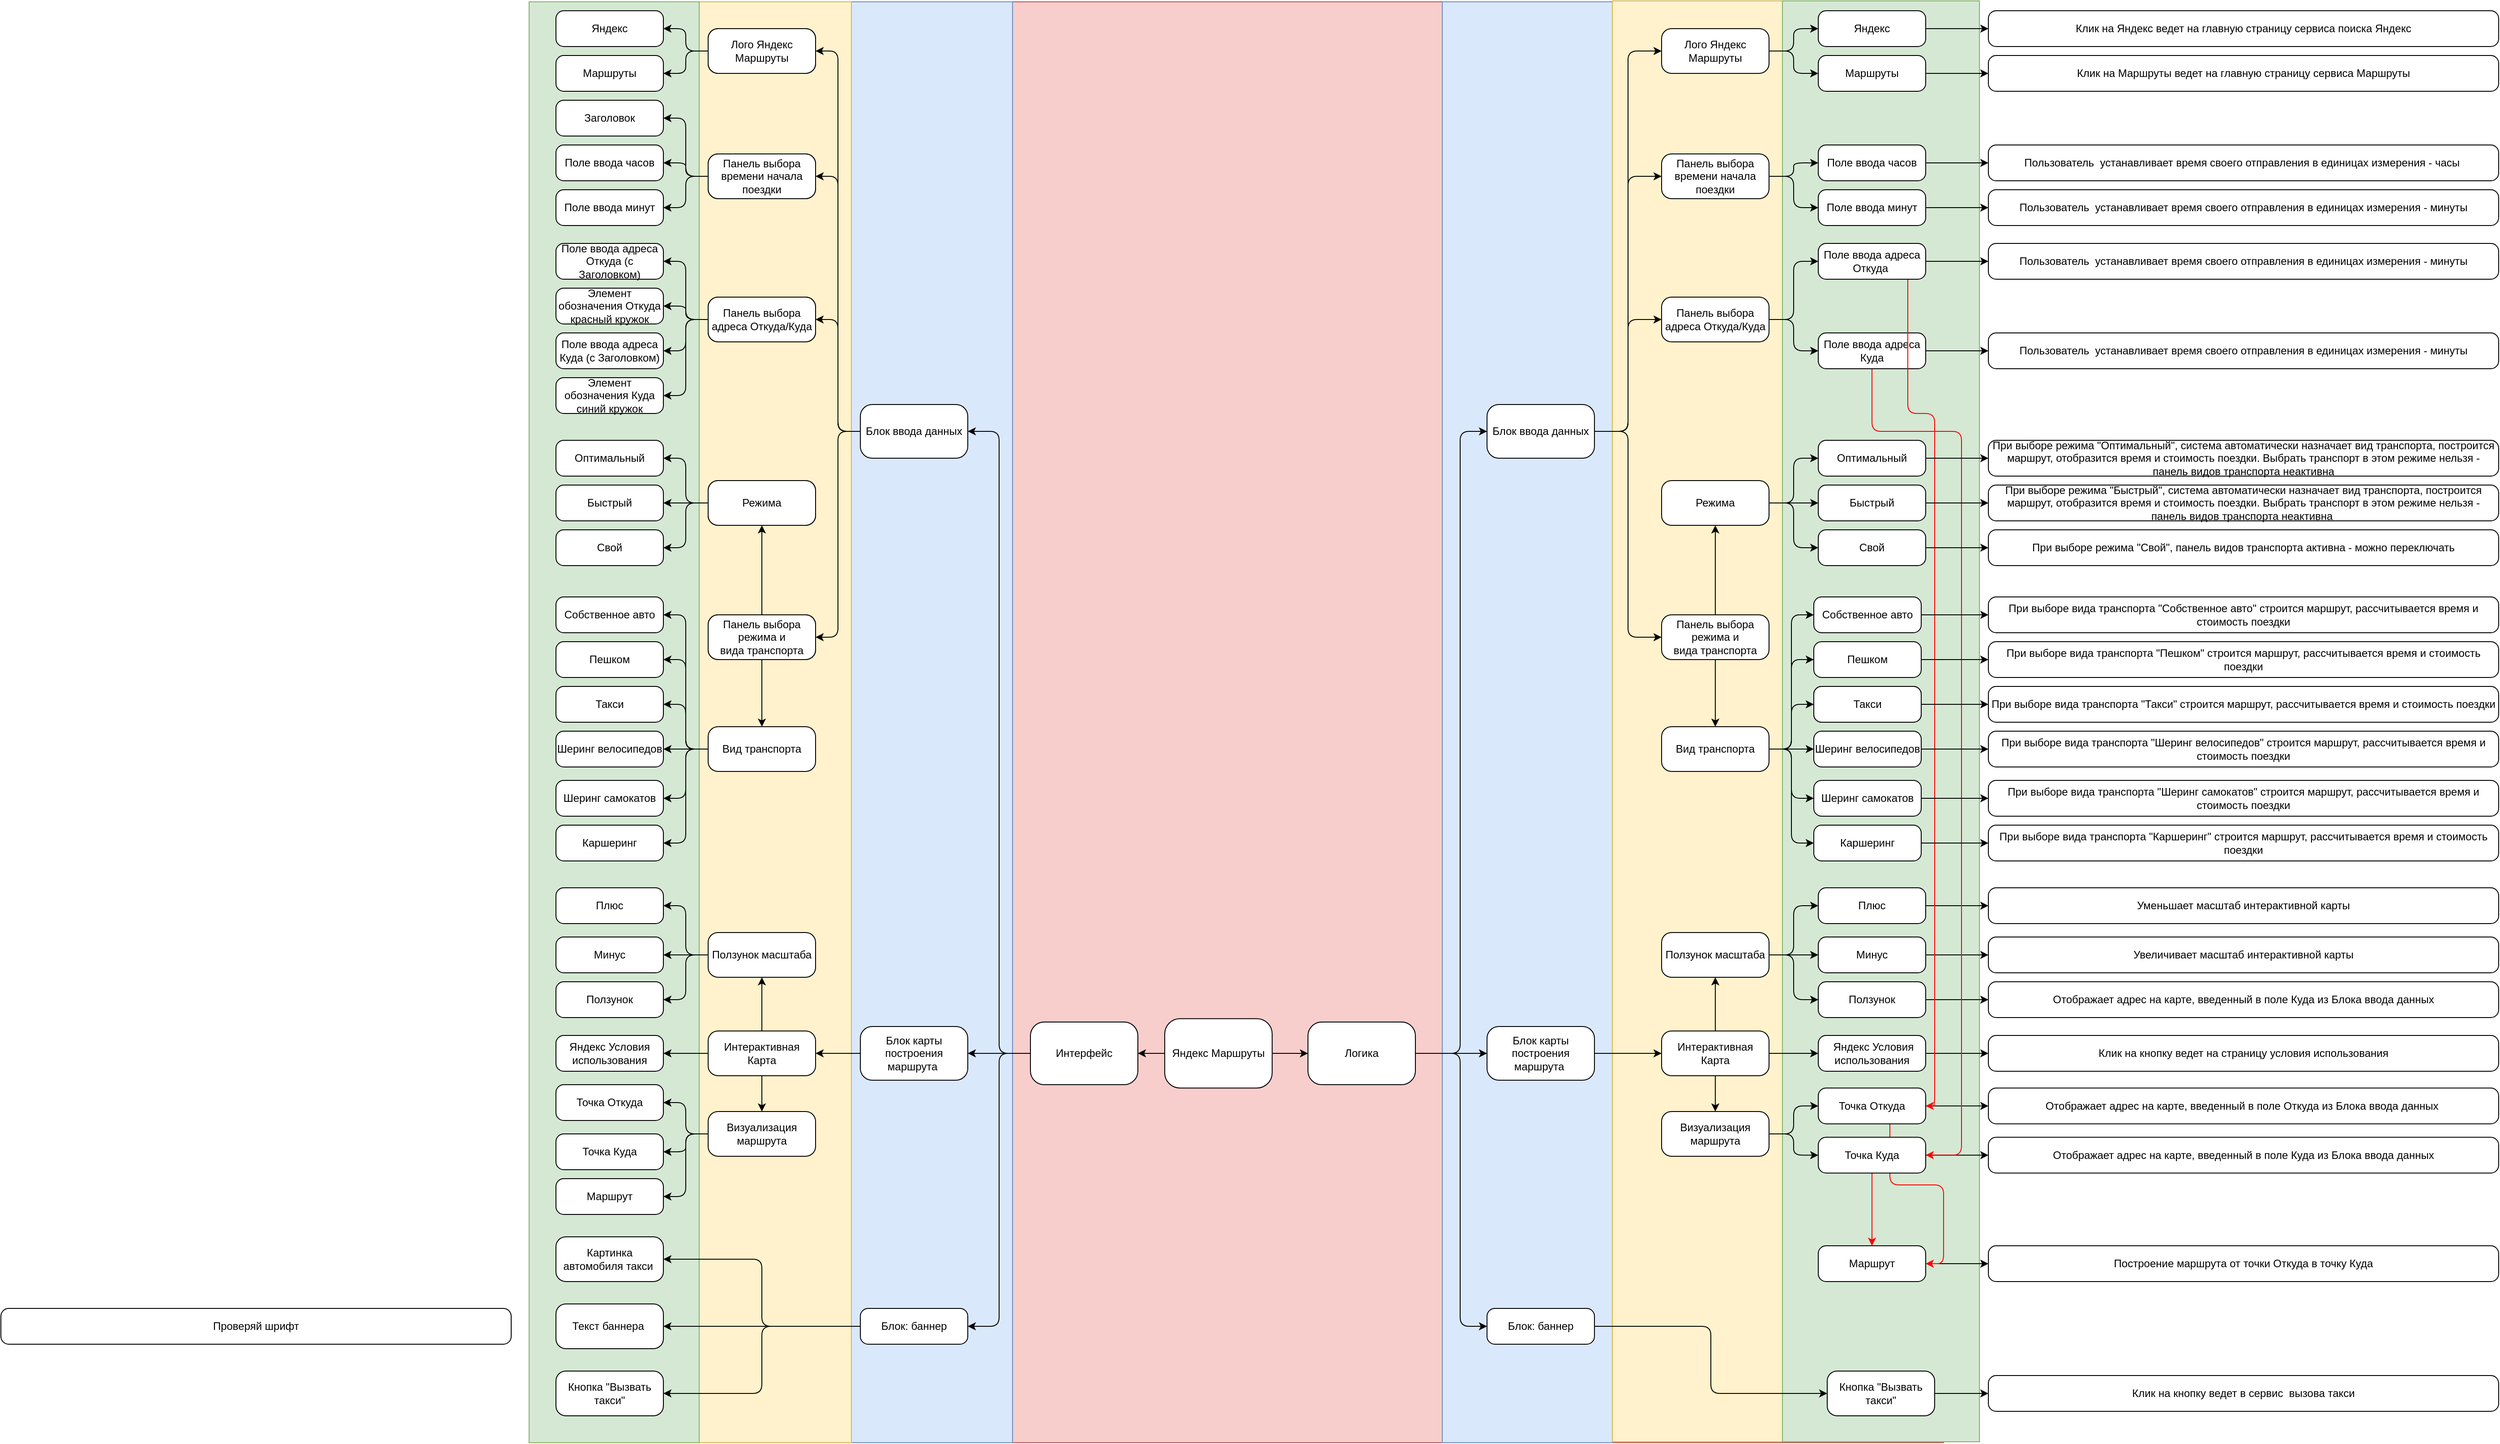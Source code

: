 <mxfile version="20.2.7" type="github">
  <diagram id="mye7cpsdecRdVJIh1ltE" name="Page-1">
    <mxGraphModel dx="3076" dy="1934" grid="1" gridSize="10" guides="1" tooltips="1" connect="1" arrows="1" fold="1" page="1" pageScale="1" pageWidth="827" pageHeight="1169" math="0" shadow="0">
      <root>
        <mxCell id="0" />
        <mxCell id="1" parent="0" />
        <mxCell id="NGLzfRE2hstAdica4r9p-4" value="" style="rounded=0;whiteSpace=wrap;html=1;fillColor=#f8cecc;strokeColor=#b85450;" vertex="1" parent="1">
          <mxGeometry x="-470" y="-440" width="1580" height="1610" as="geometry" />
        </mxCell>
        <mxCell id="NGLzfRE2hstAdica4r9p-147" value="" style="rounded=0;whiteSpace=wrap;html=1;fillColor=#dae8fc;strokeColor=#6c8ebf;" vertex="1" parent="1">
          <mxGeometry x="550" y="-440" width="190" height="1610" as="geometry" />
        </mxCell>
        <mxCell id="NGLzfRE2hstAdica4r9p-148" value="" style="rounded=0;whiteSpace=wrap;html=1;fillColor=#fff2cc;strokeColor=#d6b656;" vertex="1" parent="1">
          <mxGeometry x="740" y="-441" width="190" height="1610" as="geometry" />
        </mxCell>
        <mxCell id="NGLzfRE2hstAdica4r9p-149" value="" style="rounded=0;whiteSpace=wrap;html=1;fillColor=#d5e8d4;strokeColor=#82b366;" vertex="1" parent="1">
          <mxGeometry x="930" y="-441" width="220" height="1610" as="geometry" />
        </mxCell>
        <mxCell id="NGLzfRE2hstAdica4r9p-36" value="" style="rounded=0;whiteSpace=wrap;html=1;fillColor=#dae8fc;strokeColor=#6c8ebf;" vertex="1" parent="1">
          <mxGeometry x="-470" y="-440" width="540" height="1610" as="geometry" />
        </mxCell>
        <mxCell id="NGLzfRE2hstAdica4r9p-37" value="" style="rounded=0;whiteSpace=wrap;html=1;fillColor=#fff2cc;strokeColor=#d6b656;" vertex="1" parent="1">
          <mxGeometry x="-470" y="-440" width="360" height="1610" as="geometry" />
        </mxCell>
        <mxCell id="NGLzfRE2hstAdica4r9p-71" value="" style="rounded=0;whiteSpace=wrap;html=1;fillColor=#d5e8d4;strokeColor=#82b366;" vertex="1" parent="1">
          <mxGeometry x="-470" y="-440" width="190" height="1610" as="geometry" />
        </mxCell>
        <mxCell id="GoWqnwifKlF_Yr-xNYbi-38" style="edgeStyle=none;rounded=1;orthogonalLoop=1;jettySize=auto;html=1;exitX=0;exitY=0.5;exitDx=0;exitDy=0;entryX=1;entryY=0.5;entryDx=0;entryDy=0;" parent="1" source="GoWqnwifKlF_Yr-xNYbi-1" target="GoWqnwifKlF_Yr-xNYbi-3" edge="1">
          <mxGeometry relative="1" as="geometry">
            <mxPoint x="270" y="380" as="targetPoint" />
          </mxGeometry>
        </mxCell>
        <mxCell id="NGLzfRE2hstAdica4r9p-142" style="edgeStyle=orthogonalEdgeStyle;rounded=1;orthogonalLoop=1;jettySize=auto;html=1;entryX=0;entryY=0.5;entryDx=0;entryDy=0;" edge="1" parent="1" source="GoWqnwifKlF_Yr-xNYbi-1" target="NGLzfRE2hstAdica4r9p-141">
          <mxGeometry relative="1" as="geometry" />
        </mxCell>
        <mxCell id="GoWqnwifKlF_Yr-xNYbi-1" value="Яндекс Маршруты" style="rounded=1;whiteSpace=wrap;html=1;arcSize=22;" parent="1" vertex="1">
          <mxGeometry x="240" y="696.25" width="120" height="77.5" as="geometry" />
        </mxCell>
        <mxCell id="NGLzfRE2hstAdica4r9p-39" style="edgeStyle=orthogonalEdgeStyle;rounded=1;orthogonalLoop=1;jettySize=auto;html=1;entryX=1;entryY=0.5;entryDx=0;entryDy=0;" edge="1" parent="1" source="GoWqnwifKlF_Yr-xNYbi-3" target="NGLzfRE2hstAdica4r9p-1">
          <mxGeometry relative="1" as="geometry" />
        </mxCell>
        <mxCell id="NGLzfRE2hstAdica4r9p-40" style="edgeStyle=orthogonalEdgeStyle;rounded=1;orthogonalLoop=1;jettySize=auto;html=1;" edge="1" parent="1" source="GoWqnwifKlF_Yr-xNYbi-3" target="NGLzfRE2hstAdica4r9p-3">
          <mxGeometry relative="1" as="geometry" />
        </mxCell>
        <mxCell id="NGLzfRE2hstAdica4r9p-41" style="edgeStyle=orthogonalEdgeStyle;rounded=1;orthogonalLoop=1;jettySize=auto;html=1;entryX=1;entryY=0.5;entryDx=0;entryDy=0;" edge="1" parent="1" source="GoWqnwifKlF_Yr-xNYbi-3" target="NGLzfRE2hstAdica4r9p-2">
          <mxGeometry relative="1" as="geometry" />
        </mxCell>
        <mxCell id="GoWqnwifKlF_Yr-xNYbi-3" value="Интерфейс" style="rounded=1;whiteSpace=wrap;html=1;arcSize=22;" parent="1" vertex="1">
          <mxGeometry x="90" y="700" width="120" height="70" as="geometry" />
        </mxCell>
        <mxCell id="NGLzfRE2hstAdica4r9p-65" style="edgeStyle=orthogonalEdgeStyle;rounded=1;orthogonalLoop=1;jettySize=auto;html=1;entryX=1;entryY=0.5;entryDx=0;entryDy=0;" edge="1" parent="1" source="GoWqnwifKlF_Yr-xNYbi-45" target="NGLzfRE2hstAdica4r9p-60">
          <mxGeometry relative="1" as="geometry" />
        </mxCell>
        <mxCell id="NGLzfRE2hstAdica4r9p-66" style="edgeStyle=orthogonalEdgeStyle;rounded=1;orthogonalLoop=1;jettySize=auto;html=1;entryX=1;entryY=0.5;entryDx=0;entryDy=0;" edge="1" parent="1" source="GoWqnwifKlF_Yr-xNYbi-45" target="NGLzfRE2hstAdica4r9p-62">
          <mxGeometry relative="1" as="geometry" />
        </mxCell>
        <mxCell id="NGLzfRE2hstAdica4r9p-144" style="edgeStyle=orthogonalEdgeStyle;rounded=1;orthogonalLoop=1;jettySize=auto;html=1;entryX=1;entryY=0.5;entryDx=0;entryDy=0;" edge="1" parent="1" source="GoWqnwifKlF_Yr-xNYbi-45" target="NGLzfRE2hstAdica4r9p-143">
          <mxGeometry relative="1" as="geometry" />
        </mxCell>
        <mxCell id="GoWqnwifKlF_Yr-xNYbi-45" value="Панель выбора времени начала поездки" style="rounded=1;whiteSpace=wrap;html=1;arcSize=22;" parent="1" vertex="1">
          <mxGeometry x="-270" y="-270" width="120" height="50" as="geometry" />
        </mxCell>
        <mxCell id="NGLzfRE2hstAdica4r9p-28" style="edgeStyle=orthogonalEdgeStyle;rounded=1;orthogonalLoop=1;jettySize=auto;html=1;entryX=1;entryY=0.5;entryDx=0;entryDy=0;" edge="1" parent="1" source="NGLzfRE2hstAdica4r9p-1" target="NGLzfRE2hstAdica4r9p-9">
          <mxGeometry relative="1" as="geometry" />
        </mxCell>
        <mxCell id="NGLzfRE2hstAdica4r9p-29" style="edgeStyle=orthogonalEdgeStyle;rounded=1;orthogonalLoop=1;jettySize=auto;html=1;entryX=1;entryY=0.5;entryDx=0;entryDy=0;" edge="1" parent="1" source="NGLzfRE2hstAdica4r9p-1" target="GoWqnwifKlF_Yr-xNYbi-45">
          <mxGeometry relative="1" as="geometry" />
        </mxCell>
        <mxCell id="NGLzfRE2hstAdica4r9p-31" style="edgeStyle=orthogonalEdgeStyle;rounded=1;orthogonalLoop=1;jettySize=auto;html=1;entryX=1;entryY=0.5;entryDx=0;entryDy=0;" edge="1" parent="1" source="NGLzfRE2hstAdica4r9p-1" target="NGLzfRE2hstAdica4r9p-12">
          <mxGeometry relative="1" as="geometry" />
        </mxCell>
        <mxCell id="NGLzfRE2hstAdica4r9p-32" style="edgeStyle=orthogonalEdgeStyle;rounded=1;orthogonalLoop=1;jettySize=auto;html=1;entryX=1;entryY=0.5;entryDx=0;entryDy=0;" edge="1" parent="1" source="NGLzfRE2hstAdica4r9p-1" target="NGLzfRE2hstAdica4r9p-11">
          <mxGeometry relative="1" as="geometry" />
        </mxCell>
        <mxCell id="NGLzfRE2hstAdica4r9p-1" value="Блок ввода данных" style="rounded=1;whiteSpace=wrap;html=1;arcSize=22;" vertex="1" parent="1">
          <mxGeometry x="-100" y="10" width="120" height="60" as="geometry" />
        </mxCell>
        <mxCell id="NGLzfRE2hstAdica4r9p-55" style="edgeStyle=orthogonalEdgeStyle;rounded=1;orthogonalLoop=1;jettySize=auto;html=1;entryX=1;entryY=0.5;entryDx=0;entryDy=0;" edge="1" parent="1" source="NGLzfRE2hstAdica4r9p-2" target="NGLzfRE2hstAdica4r9p-51">
          <mxGeometry relative="1" as="geometry" />
        </mxCell>
        <mxCell id="NGLzfRE2hstAdica4r9p-145" style="edgeStyle=orthogonalEdgeStyle;rounded=1;orthogonalLoop=1;jettySize=auto;html=1;entryX=1;entryY=0.5;entryDx=0;entryDy=0;" edge="1" parent="1" source="NGLzfRE2hstAdica4r9p-2" target="NGLzfRE2hstAdica4r9p-50">
          <mxGeometry relative="1" as="geometry" />
        </mxCell>
        <mxCell id="NGLzfRE2hstAdica4r9p-146" style="edgeStyle=orthogonalEdgeStyle;rounded=1;orthogonalLoop=1;jettySize=auto;html=1;entryX=1;entryY=0.5;entryDx=0;entryDy=0;" edge="1" parent="1" source="NGLzfRE2hstAdica4r9p-2" target="NGLzfRE2hstAdica4r9p-52">
          <mxGeometry relative="1" as="geometry" />
        </mxCell>
        <mxCell id="NGLzfRE2hstAdica4r9p-2" value="Блок: баннер" style="rounded=1;whiteSpace=wrap;html=1;arcSize=22;" vertex="1" parent="1">
          <mxGeometry x="-100" y="1020" width="120" height="40" as="geometry" />
        </mxCell>
        <mxCell id="NGLzfRE2hstAdica4r9p-114" style="edgeStyle=orthogonalEdgeStyle;rounded=1;orthogonalLoop=1;jettySize=auto;html=1;entryX=1;entryY=0.5;entryDx=0;entryDy=0;" edge="1" parent="1" source="NGLzfRE2hstAdica4r9p-3" target="NGLzfRE2hstAdica4r9p-110">
          <mxGeometry relative="1" as="geometry" />
        </mxCell>
        <mxCell id="NGLzfRE2hstAdica4r9p-3" value="Блок карты построения маршрута&amp;nbsp;" style="rounded=1;whiteSpace=wrap;html=1;arcSize=22;" vertex="1" parent="1">
          <mxGeometry x="-100" y="705" width="120" height="60" as="geometry" />
        </mxCell>
        <mxCell id="NGLzfRE2hstAdica4r9p-48" style="edgeStyle=orthogonalEdgeStyle;rounded=1;orthogonalLoop=1;jettySize=auto;html=1;entryX=1;entryY=0.5;entryDx=0;entryDy=0;" edge="1" parent="1" source="NGLzfRE2hstAdica4r9p-9" target="NGLzfRE2hstAdica4r9p-46">
          <mxGeometry relative="1" as="geometry" />
        </mxCell>
        <mxCell id="NGLzfRE2hstAdica4r9p-49" style="edgeStyle=orthogonalEdgeStyle;rounded=1;orthogonalLoop=1;jettySize=auto;html=1;entryX=1;entryY=0.5;entryDx=0;entryDy=0;" edge="1" parent="1" source="NGLzfRE2hstAdica4r9p-9" target="NGLzfRE2hstAdica4r9p-44">
          <mxGeometry relative="1" as="geometry" />
        </mxCell>
        <mxCell id="NGLzfRE2hstAdica4r9p-9" value="Лого Яндекс Маршруты" style="rounded=1;whiteSpace=wrap;html=1;arcSize=22;" vertex="1" parent="1">
          <mxGeometry x="-270" y="-410" width="120" height="50" as="geometry" />
        </mxCell>
        <mxCell id="NGLzfRE2hstAdica4r9p-74" style="edgeStyle=orthogonalEdgeStyle;rounded=1;orthogonalLoop=1;jettySize=auto;html=1;entryX=1;entryY=0.5;entryDx=0;entryDy=0;" edge="1" parent="1" source="NGLzfRE2hstAdica4r9p-11" target="NGLzfRE2hstAdica4r9p-68">
          <mxGeometry relative="1" as="geometry" />
        </mxCell>
        <mxCell id="NGLzfRE2hstAdica4r9p-75" style="edgeStyle=orthogonalEdgeStyle;rounded=1;orthogonalLoop=1;jettySize=auto;html=1;entryX=1;entryY=0.5;entryDx=0;entryDy=0;" edge="1" parent="1" source="NGLzfRE2hstAdica4r9p-11" target="NGLzfRE2hstAdica4r9p-69">
          <mxGeometry relative="1" as="geometry" />
        </mxCell>
        <mxCell id="NGLzfRE2hstAdica4r9p-76" style="edgeStyle=orthogonalEdgeStyle;rounded=1;orthogonalLoop=1;jettySize=auto;html=1;" edge="1" parent="1" source="NGLzfRE2hstAdica4r9p-11" target="NGLzfRE2hstAdica4r9p-67">
          <mxGeometry relative="1" as="geometry" />
        </mxCell>
        <mxCell id="NGLzfRE2hstAdica4r9p-77" style="edgeStyle=orthogonalEdgeStyle;rounded=1;orthogonalLoop=1;jettySize=auto;html=1;entryX=1;entryY=0.5;entryDx=0;entryDy=0;" edge="1" parent="1" source="NGLzfRE2hstAdica4r9p-11" target="NGLzfRE2hstAdica4r9p-70">
          <mxGeometry relative="1" as="geometry" />
        </mxCell>
        <mxCell id="NGLzfRE2hstAdica4r9p-11" value="Панель выбора адреса Откуда/Куда" style="rounded=1;whiteSpace=wrap;html=1;arcSize=22;" vertex="1" parent="1">
          <mxGeometry x="-270" y="-110" width="120" height="50" as="geometry" />
        </mxCell>
        <mxCell id="NGLzfRE2hstAdica4r9p-89" style="edgeStyle=orthogonalEdgeStyle;rounded=1;orthogonalLoop=1;jettySize=auto;html=1;entryX=0.5;entryY=1;entryDx=0;entryDy=0;" edge="1" parent="1" source="NGLzfRE2hstAdica4r9p-12" target="NGLzfRE2hstAdica4r9p-81">
          <mxGeometry relative="1" as="geometry" />
        </mxCell>
        <mxCell id="NGLzfRE2hstAdica4r9p-90" style="edgeStyle=orthogonalEdgeStyle;rounded=1;orthogonalLoop=1;jettySize=auto;html=1;" edge="1" parent="1" source="NGLzfRE2hstAdica4r9p-12" target="NGLzfRE2hstAdica4r9p-82">
          <mxGeometry relative="1" as="geometry" />
        </mxCell>
        <mxCell id="NGLzfRE2hstAdica4r9p-12" value="Панель выбора режима и&lt;br&gt;вида транспорта" style="rounded=1;whiteSpace=wrap;html=1;arcSize=22;" vertex="1" parent="1">
          <mxGeometry x="-270" y="245" width="120" height="50" as="geometry" />
        </mxCell>
        <mxCell id="NGLzfRE2hstAdica4r9p-44" value="Маршруты" style="whiteSpace=wrap;html=1;rounded=1;arcSize=22;" vertex="1" parent="1">
          <mxGeometry x="-440" y="-380" width="120" height="40" as="geometry" />
        </mxCell>
        <mxCell id="NGLzfRE2hstAdica4r9p-46" value="Яндекс" style="whiteSpace=wrap;html=1;rounded=1;arcSize=22;" vertex="1" parent="1">
          <mxGeometry x="-440" y="-430" width="120" height="40" as="geometry" />
        </mxCell>
        <mxCell id="NGLzfRE2hstAdica4r9p-50" value="Картинка автомобиля такси&amp;nbsp;" style="rounded=1;whiteSpace=wrap;html=1;arcSize=22;" vertex="1" parent="1">
          <mxGeometry x="-440" y="940" width="120" height="50" as="geometry" />
        </mxCell>
        <mxCell id="NGLzfRE2hstAdica4r9p-51" value="Текст баннера&amp;nbsp;" style="rounded=1;whiteSpace=wrap;html=1;arcSize=22;" vertex="1" parent="1">
          <mxGeometry x="-440" y="1015" width="120" height="50" as="geometry" />
        </mxCell>
        <mxCell id="NGLzfRE2hstAdica4r9p-52" value="Кнопка &quot;Вызвать такси&quot;" style="rounded=1;whiteSpace=wrap;html=1;arcSize=22;" vertex="1" parent="1">
          <mxGeometry x="-440" y="1090" width="120" height="50" as="geometry" />
        </mxCell>
        <mxCell id="NGLzfRE2hstAdica4r9p-60" value="Поле ввода часов" style="rounded=1;whiteSpace=wrap;html=1;arcSize=22;" vertex="1" parent="1">
          <mxGeometry x="-440" y="-280" width="120" height="40" as="geometry" />
        </mxCell>
        <mxCell id="NGLzfRE2hstAdica4r9p-62" value="Поле ввода минут" style="rounded=1;whiteSpace=wrap;html=1;arcSize=22;" vertex="1" parent="1">
          <mxGeometry x="-440" y="-230" width="120" height="40" as="geometry" />
        </mxCell>
        <mxCell id="NGLzfRE2hstAdica4r9p-67" value="Поле ввода адреса Куда (с Заголовком)" style="rounded=1;whiteSpace=wrap;html=1;arcSize=22;" vertex="1" parent="1">
          <mxGeometry x="-440" y="-70" width="120" height="40" as="geometry" />
        </mxCell>
        <mxCell id="NGLzfRE2hstAdica4r9p-68" value="Поле ввода адреса Откуда (с Заголовком)" style="rounded=1;whiteSpace=wrap;html=1;arcSize=22;" vertex="1" parent="1">
          <mxGeometry x="-440" y="-170" width="120" height="40" as="geometry" />
        </mxCell>
        <mxCell id="NGLzfRE2hstAdica4r9p-69" value="Элемент обозначения Откуда красный кружок" style="rounded=1;whiteSpace=wrap;html=1;arcSize=22;" vertex="1" parent="1">
          <mxGeometry x="-440" y="-120" width="120" height="40" as="geometry" />
        </mxCell>
        <mxCell id="NGLzfRE2hstAdica4r9p-70" value="Элемент обозначения Куда синий кружок" style="rounded=1;whiteSpace=wrap;html=1;arcSize=22;" vertex="1" parent="1">
          <mxGeometry x="-440" y="-20" width="120" height="40" as="geometry" />
        </mxCell>
        <mxCell id="NGLzfRE2hstAdica4r9p-78" value="Быстрый" style="rounded=1;whiteSpace=wrap;html=1;arcSize=22;" vertex="1" parent="1">
          <mxGeometry x="-440" y="100" width="120" height="40" as="geometry" />
        </mxCell>
        <mxCell id="NGLzfRE2hstAdica4r9p-79" value="Оптимальный" style="rounded=1;whiteSpace=wrap;html=1;arcSize=22;" vertex="1" parent="1">
          <mxGeometry x="-440" y="50" width="120" height="40" as="geometry" />
        </mxCell>
        <mxCell id="NGLzfRE2hstAdica4r9p-80" value="Свой" style="rounded=1;whiteSpace=wrap;html=1;arcSize=22;" vertex="1" parent="1">
          <mxGeometry x="-440" y="150" width="120" height="40" as="geometry" />
        </mxCell>
        <mxCell id="NGLzfRE2hstAdica4r9p-91" style="edgeStyle=orthogonalEdgeStyle;rounded=1;orthogonalLoop=1;jettySize=auto;html=1;entryX=1;entryY=0.5;entryDx=0;entryDy=0;" edge="1" parent="1" source="NGLzfRE2hstAdica4r9p-81" target="NGLzfRE2hstAdica4r9p-79">
          <mxGeometry relative="1" as="geometry" />
        </mxCell>
        <mxCell id="NGLzfRE2hstAdica4r9p-92" style="edgeStyle=orthogonalEdgeStyle;rounded=1;orthogonalLoop=1;jettySize=auto;html=1;" edge="1" parent="1" source="NGLzfRE2hstAdica4r9p-81" target="NGLzfRE2hstAdica4r9p-78">
          <mxGeometry relative="1" as="geometry" />
        </mxCell>
        <mxCell id="NGLzfRE2hstAdica4r9p-93" style="edgeStyle=orthogonalEdgeStyle;rounded=1;orthogonalLoop=1;jettySize=auto;html=1;entryX=1;entryY=0.5;entryDx=0;entryDy=0;" edge="1" parent="1" source="NGLzfRE2hstAdica4r9p-81" target="NGLzfRE2hstAdica4r9p-80">
          <mxGeometry relative="1" as="geometry" />
        </mxCell>
        <mxCell id="NGLzfRE2hstAdica4r9p-81" value="Режима" style="rounded=1;whiteSpace=wrap;html=1;arcSize=22;" vertex="1" parent="1">
          <mxGeometry x="-270" y="95" width="120" height="50" as="geometry" />
        </mxCell>
        <mxCell id="NGLzfRE2hstAdica4r9p-94" style="edgeStyle=orthogonalEdgeStyle;rounded=1;orthogonalLoop=1;jettySize=auto;html=1;entryX=1;entryY=0.5;entryDx=0;entryDy=0;" edge="1" parent="1" source="NGLzfRE2hstAdica4r9p-82" target="NGLzfRE2hstAdica4r9p-84">
          <mxGeometry relative="1" as="geometry" />
        </mxCell>
        <mxCell id="NGLzfRE2hstAdica4r9p-95" style="edgeStyle=orthogonalEdgeStyle;rounded=1;orthogonalLoop=1;jettySize=auto;html=1;entryX=1;entryY=0.5;entryDx=0;entryDy=0;" edge="1" parent="1" source="NGLzfRE2hstAdica4r9p-82" target="NGLzfRE2hstAdica4r9p-83">
          <mxGeometry relative="1" as="geometry" />
        </mxCell>
        <mxCell id="NGLzfRE2hstAdica4r9p-96" style="edgeStyle=orthogonalEdgeStyle;rounded=1;orthogonalLoop=1;jettySize=auto;html=1;entryX=1;entryY=0.5;entryDx=0;entryDy=0;" edge="1" parent="1" source="NGLzfRE2hstAdica4r9p-82" target="NGLzfRE2hstAdica4r9p-85">
          <mxGeometry relative="1" as="geometry" />
        </mxCell>
        <mxCell id="NGLzfRE2hstAdica4r9p-97" style="edgeStyle=orthogonalEdgeStyle;rounded=1;orthogonalLoop=1;jettySize=auto;html=1;entryX=1;entryY=0.5;entryDx=0;entryDy=0;" edge="1" parent="1" source="NGLzfRE2hstAdica4r9p-82" target="NGLzfRE2hstAdica4r9p-88">
          <mxGeometry relative="1" as="geometry" />
        </mxCell>
        <mxCell id="NGLzfRE2hstAdica4r9p-98" style="edgeStyle=orthogonalEdgeStyle;rounded=1;orthogonalLoop=1;jettySize=auto;html=1;entryX=1;entryY=0.5;entryDx=0;entryDy=0;" edge="1" parent="1" source="NGLzfRE2hstAdica4r9p-82" target="NGLzfRE2hstAdica4r9p-86">
          <mxGeometry relative="1" as="geometry" />
        </mxCell>
        <mxCell id="NGLzfRE2hstAdica4r9p-99" style="edgeStyle=orthogonalEdgeStyle;rounded=1;orthogonalLoop=1;jettySize=auto;html=1;entryX=1;entryY=0.5;entryDx=0;entryDy=0;" edge="1" parent="1" source="NGLzfRE2hstAdica4r9p-82" target="NGLzfRE2hstAdica4r9p-87">
          <mxGeometry relative="1" as="geometry" />
        </mxCell>
        <mxCell id="NGLzfRE2hstAdica4r9p-82" value="Вид транспорта" style="rounded=1;whiteSpace=wrap;html=1;arcSize=22;" vertex="1" parent="1">
          <mxGeometry x="-270" y="370" width="120" height="50" as="geometry" />
        </mxCell>
        <mxCell id="NGLzfRE2hstAdica4r9p-83" value="Пешком" style="rounded=1;whiteSpace=wrap;html=1;arcSize=22;" vertex="1" parent="1">
          <mxGeometry x="-440" y="275" width="120" height="40" as="geometry" />
        </mxCell>
        <mxCell id="NGLzfRE2hstAdica4r9p-84" value="Собственное авто" style="rounded=1;whiteSpace=wrap;html=1;arcSize=22;" vertex="1" parent="1">
          <mxGeometry x="-440" y="225" width="120" height="40" as="geometry" />
        </mxCell>
        <mxCell id="NGLzfRE2hstAdica4r9p-85" value="Такси" style="rounded=1;whiteSpace=wrap;html=1;arcSize=22;" vertex="1" parent="1">
          <mxGeometry x="-440" y="325" width="120" height="40" as="geometry" />
        </mxCell>
        <mxCell id="NGLzfRE2hstAdica4r9p-86" value="Шеринг самокатов" style="rounded=1;whiteSpace=wrap;html=1;arcSize=22;" vertex="1" parent="1">
          <mxGeometry x="-440" y="430" width="120" height="40" as="geometry" />
        </mxCell>
        <mxCell id="NGLzfRE2hstAdica4r9p-87" value="Шеринг велосипедов" style="rounded=1;whiteSpace=wrap;html=1;arcSize=22;" vertex="1" parent="1">
          <mxGeometry x="-440" y="375" width="120" height="40" as="geometry" />
        </mxCell>
        <mxCell id="NGLzfRE2hstAdica4r9p-88" value="Каршеринг" style="rounded=1;whiteSpace=wrap;html=1;arcSize=22;" vertex="1" parent="1">
          <mxGeometry x="-440" y="480" width="120" height="40" as="geometry" />
        </mxCell>
        <mxCell id="NGLzfRE2hstAdica4r9p-104" value="Яндекс Условия использования" style="rounded=1;whiteSpace=wrap;html=1;arcSize=22;" vertex="1" parent="1">
          <mxGeometry x="-440" y="715" width="120" height="40" as="geometry" />
        </mxCell>
        <mxCell id="NGLzfRE2hstAdica4r9p-123" style="edgeStyle=orthogonalEdgeStyle;rounded=1;orthogonalLoop=1;jettySize=auto;html=1;entryX=1;entryY=0.5;entryDx=0;entryDy=0;" edge="1" parent="1" source="NGLzfRE2hstAdica4r9p-109" target="NGLzfRE2hstAdica4r9p-120">
          <mxGeometry relative="1" as="geometry" />
        </mxCell>
        <mxCell id="NGLzfRE2hstAdica4r9p-126" style="edgeStyle=orthogonalEdgeStyle;rounded=1;orthogonalLoop=1;jettySize=auto;html=1;entryX=1;entryY=0.5;entryDx=0;entryDy=0;" edge="1" parent="1" source="NGLzfRE2hstAdica4r9p-109" target="NGLzfRE2hstAdica4r9p-121">
          <mxGeometry relative="1" as="geometry" />
        </mxCell>
        <mxCell id="NGLzfRE2hstAdica4r9p-127" style="edgeStyle=orthogonalEdgeStyle;rounded=1;orthogonalLoop=1;jettySize=auto;html=1;entryX=1;entryY=0.5;entryDx=0;entryDy=0;" edge="1" parent="1" source="NGLzfRE2hstAdica4r9p-109" target="NGLzfRE2hstAdica4r9p-113">
          <mxGeometry relative="1" as="geometry" />
        </mxCell>
        <mxCell id="NGLzfRE2hstAdica4r9p-109" value="Ползунок масштаба" style="rounded=1;whiteSpace=wrap;html=1;arcSize=22;" vertex="1" parent="1">
          <mxGeometry x="-270" y="600" width="120" height="50" as="geometry" />
        </mxCell>
        <mxCell id="NGLzfRE2hstAdica4r9p-115" style="edgeStyle=orthogonalEdgeStyle;rounded=1;orthogonalLoop=1;jettySize=auto;html=1;" edge="1" parent="1" source="NGLzfRE2hstAdica4r9p-110" target="NGLzfRE2hstAdica4r9p-109">
          <mxGeometry relative="1" as="geometry" />
        </mxCell>
        <mxCell id="NGLzfRE2hstAdica4r9p-130" style="edgeStyle=orthogonalEdgeStyle;rounded=1;orthogonalLoop=1;jettySize=auto;html=1;entryX=1;entryY=0.5;entryDx=0;entryDy=0;" edge="1" parent="1" source="NGLzfRE2hstAdica4r9p-110" target="NGLzfRE2hstAdica4r9p-104">
          <mxGeometry relative="1" as="geometry" />
        </mxCell>
        <mxCell id="NGLzfRE2hstAdica4r9p-132" style="edgeStyle=orthogonalEdgeStyle;rounded=1;orthogonalLoop=1;jettySize=auto;html=1;entryX=0.5;entryY=0;entryDx=0;entryDy=0;" edge="1" parent="1" source="NGLzfRE2hstAdica4r9p-110" target="NGLzfRE2hstAdica4r9p-131">
          <mxGeometry relative="1" as="geometry" />
        </mxCell>
        <mxCell id="NGLzfRE2hstAdica4r9p-110" value="Интерактивная Карта" style="rounded=1;whiteSpace=wrap;html=1;arcSize=22;" vertex="1" parent="1">
          <mxGeometry x="-270" y="710" width="120" height="50" as="geometry" />
        </mxCell>
        <mxCell id="NGLzfRE2hstAdica4r9p-113" value="Ползунок" style="rounded=1;whiteSpace=wrap;html=1;arcSize=22;" vertex="1" parent="1">
          <mxGeometry x="-440" y="655" width="120" height="40" as="geometry" />
        </mxCell>
        <mxCell id="NGLzfRE2hstAdica4r9p-120" value="Плюс" style="rounded=1;whiteSpace=wrap;html=1;arcSize=22;" vertex="1" parent="1">
          <mxGeometry x="-440" y="550" width="120" height="40" as="geometry" />
        </mxCell>
        <mxCell id="NGLzfRE2hstAdica4r9p-121" value="Минус" style="rounded=1;whiteSpace=wrap;html=1;arcSize=22;" vertex="1" parent="1">
          <mxGeometry x="-440" y="605" width="120" height="40" as="geometry" />
        </mxCell>
        <mxCell id="NGLzfRE2hstAdica4r9p-136" style="edgeStyle=orthogonalEdgeStyle;rounded=1;orthogonalLoop=1;jettySize=auto;html=1;entryX=1;entryY=0.5;entryDx=0;entryDy=0;" edge="1" parent="1" source="NGLzfRE2hstAdica4r9p-131" target="NGLzfRE2hstAdica4r9p-134">
          <mxGeometry relative="1" as="geometry" />
        </mxCell>
        <mxCell id="NGLzfRE2hstAdica4r9p-137" style="edgeStyle=orthogonalEdgeStyle;rounded=1;orthogonalLoop=1;jettySize=auto;html=1;" edge="1" parent="1" source="NGLzfRE2hstAdica4r9p-131" target="NGLzfRE2hstAdica4r9p-135">
          <mxGeometry relative="1" as="geometry" />
        </mxCell>
        <mxCell id="NGLzfRE2hstAdica4r9p-138" style="edgeStyle=orthogonalEdgeStyle;rounded=1;orthogonalLoop=1;jettySize=auto;html=1;entryX=1;entryY=0.5;entryDx=0;entryDy=0;" edge="1" parent="1" source="NGLzfRE2hstAdica4r9p-131" target="NGLzfRE2hstAdica4r9p-133">
          <mxGeometry relative="1" as="geometry" />
        </mxCell>
        <mxCell id="NGLzfRE2hstAdica4r9p-131" value="Визуализация маршрута" style="rounded=1;whiteSpace=wrap;html=1;arcSize=22;" vertex="1" parent="1">
          <mxGeometry x="-270" y="800" width="120" height="50" as="geometry" />
        </mxCell>
        <mxCell id="NGLzfRE2hstAdica4r9p-133" value="Маршрут" style="rounded=1;whiteSpace=wrap;html=1;arcSize=22;" vertex="1" parent="1">
          <mxGeometry x="-440" y="875" width="120" height="40" as="geometry" />
        </mxCell>
        <mxCell id="NGLzfRE2hstAdica4r9p-134" value="Точка Откуда" style="rounded=1;whiteSpace=wrap;html=1;arcSize=22;" vertex="1" parent="1">
          <mxGeometry x="-440" y="770" width="120" height="40" as="geometry" />
        </mxCell>
        <mxCell id="NGLzfRE2hstAdica4r9p-135" value="Точка Куда" style="rounded=1;whiteSpace=wrap;html=1;arcSize=22;" vertex="1" parent="1">
          <mxGeometry x="-440" y="825" width="120" height="40" as="geometry" />
        </mxCell>
        <mxCell id="NGLzfRE2hstAdica4r9p-181" style="edgeStyle=orthogonalEdgeStyle;rounded=1;orthogonalLoop=1;jettySize=auto;html=1;entryX=0;entryY=0.5;entryDx=0;entryDy=0;" edge="1" parent="1" source="NGLzfRE2hstAdica4r9p-141" target="NGLzfRE2hstAdica4r9p-152">
          <mxGeometry relative="1" as="geometry" />
        </mxCell>
        <mxCell id="NGLzfRE2hstAdica4r9p-182" style="edgeStyle=orthogonalEdgeStyle;rounded=1;orthogonalLoop=1;jettySize=auto;html=1;entryX=0;entryY=0.5;entryDx=0;entryDy=0;" edge="1" parent="1" source="NGLzfRE2hstAdica4r9p-141" target="NGLzfRE2hstAdica4r9p-151">
          <mxGeometry relative="1" as="geometry">
            <Array as="points">
              <mxPoint x="570" y="735" />
              <mxPoint x="570" y="1040" />
            </Array>
          </mxGeometry>
        </mxCell>
        <mxCell id="NGLzfRE2hstAdica4r9p-183" style="edgeStyle=orthogonalEdgeStyle;rounded=1;orthogonalLoop=1;jettySize=auto;html=1;entryX=0;entryY=0.5;entryDx=0;entryDy=0;" edge="1" parent="1" source="NGLzfRE2hstAdica4r9p-141" target="NGLzfRE2hstAdica4r9p-150">
          <mxGeometry relative="1" as="geometry">
            <Array as="points">
              <mxPoint x="570" y="735" />
              <mxPoint x="570" y="40" />
            </Array>
          </mxGeometry>
        </mxCell>
        <mxCell id="NGLzfRE2hstAdica4r9p-141" value="Логика" style="rounded=1;whiteSpace=wrap;html=1;arcSize=22;" vertex="1" parent="1">
          <mxGeometry x="400" y="700" width="120" height="70" as="geometry" />
        </mxCell>
        <mxCell id="NGLzfRE2hstAdica4r9p-143" value="Заголовок" style="rounded=1;whiteSpace=wrap;html=1;arcSize=22;" vertex="1" parent="1">
          <mxGeometry x="-440" y="-330" width="120" height="40" as="geometry" />
        </mxCell>
        <mxCell id="NGLzfRE2hstAdica4r9p-219" style="edgeStyle=orthogonalEdgeStyle;rounded=1;orthogonalLoop=1;jettySize=auto;html=1;entryX=0;entryY=0.5;entryDx=0;entryDy=0;" edge="1" parent="1" source="NGLzfRE2hstAdica4r9p-150" target="NGLzfRE2hstAdica4r9p-158">
          <mxGeometry relative="1" as="geometry" />
        </mxCell>
        <mxCell id="NGLzfRE2hstAdica4r9p-220" style="edgeStyle=orthogonalEdgeStyle;rounded=1;orthogonalLoop=1;jettySize=auto;html=1;entryX=0;entryY=0.5;entryDx=0;entryDy=0;" edge="1" parent="1" source="NGLzfRE2hstAdica4r9p-150" target="NGLzfRE2hstAdica4r9p-159">
          <mxGeometry relative="1" as="geometry" />
        </mxCell>
        <mxCell id="NGLzfRE2hstAdica4r9p-221" style="edgeStyle=orthogonalEdgeStyle;rounded=1;orthogonalLoop=1;jettySize=auto;html=1;entryX=0;entryY=0.5;entryDx=0;entryDy=0;" edge="1" parent="1" source="NGLzfRE2hstAdica4r9p-150" target="NGLzfRE2hstAdica4r9p-160">
          <mxGeometry relative="1" as="geometry" />
        </mxCell>
        <mxCell id="NGLzfRE2hstAdica4r9p-237" style="edgeStyle=orthogonalEdgeStyle;rounded=1;orthogonalLoop=1;jettySize=auto;html=1;entryX=0;entryY=0.5;entryDx=0;entryDy=0;" edge="1" parent="1" source="NGLzfRE2hstAdica4r9p-150" target="NGLzfRE2hstAdica4r9p-236">
          <mxGeometry relative="1" as="geometry" />
        </mxCell>
        <mxCell id="NGLzfRE2hstAdica4r9p-150" value="Блок ввода данных" style="rounded=1;whiteSpace=wrap;html=1;arcSize=22;" vertex="1" parent="1">
          <mxGeometry x="600" y="10" width="120" height="60" as="geometry" />
        </mxCell>
        <mxCell id="NGLzfRE2hstAdica4r9p-184" style="edgeStyle=orthogonalEdgeStyle;rounded=1;orthogonalLoop=1;jettySize=auto;html=1;entryX=0;entryY=0.5;entryDx=0;entryDy=0;" edge="1" parent="1" source="NGLzfRE2hstAdica4r9p-151" target="NGLzfRE2hstAdica4r9p-171">
          <mxGeometry relative="1" as="geometry" />
        </mxCell>
        <mxCell id="NGLzfRE2hstAdica4r9p-151" value="Блок: баннер" style="rounded=1;whiteSpace=wrap;html=1;arcSize=22;" vertex="1" parent="1">
          <mxGeometry x="600" y="1020" width="120" height="40" as="geometry" />
        </mxCell>
        <mxCell id="NGLzfRE2hstAdica4r9p-185" style="edgeStyle=orthogonalEdgeStyle;rounded=1;orthogonalLoop=1;jettySize=auto;html=1;entryX=0;entryY=0.5;entryDx=0;entryDy=0;" edge="1" parent="1" source="NGLzfRE2hstAdica4r9p-152" target="NGLzfRE2hstAdica4r9p-174">
          <mxGeometry relative="1" as="geometry" />
        </mxCell>
        <mxCell id="NGLzfRE2hstAdica4r9p-152" value="Блок карты построения маршрута&amp;nbsp;" style="rounded=1;whiteSpace=wrap;html=1;arcSize=22;" vertex="1" parent="1">
          <mxGeometry x="600" y="705" width="120" height="60" as="geometry" />
        </mxCell>
        <mxCell id="NGLzfRE2hstAdica4r9p-153" value="Лого Яндекс Маршруты" style="rounded=1;whiteSpace=wrap;html=1;arcSize=22;" vertex="1" parent="1">
          <mxGeometry x="-270" y="-410" width="120" height="50" as="geometry" />
        </mxCell>
        <mxCell id="NGLzfRE2hstAdica4r9p-154" value="Панель выбора времени начала поездки" style="rounded=1;whiteSpace=wrap;html=1;arcSize=22;" vertex="1" parent="1">
          <mxGeometry x="-270" y="-270" width="120" height="50" as="geometry" />
        </mxCell>
        <mxCell id="NGLzfRE2hstAdica4r9p-155" value="Панель выбора адреса Откуда/Куда" style="rounded=1;whiteSpace=wrap;html=1;arcSize=22;" vertex="1" parent="1">
          <mxGeometry x="-270" y="-110" width="120" height="50" as="geometry" />
        </mxCell>
        <mxCell id="NGLzfRE2hstAdica4r9p-156" value="Режима" style="rounded=1;whiteSpace=wrap;html=1;arcSize=22;" vertex="1" parent="1">
          <mxGeometry x="-270" y="95" width="120" height="50" as="geometry" />
        </mxCell>
        <mxCell id="NGLzfRE2hstAdica4r9p-157" value="Панель выбора режима и&lt;br&gt;вида транспорта" style="rounded=1;whiteSpace=wrap;html=1;arcSize=22;" vertex="1" parent="1">
          <mxGeometry x="-270" y="245" width="120" height="50" as="geometry" />
        </mxCell>
        <mxCell id="NGLzfRE2hstAdica4r9p-214" style="edgeStyle=orthogonalEdgeStyle;rounded=1;orthogonalLoop=1;jettySize=auto;html=1;entryX=0;entryY=0.5;entryDx=0;entryDy=0;" edge="1" parent="1" source="NGLzfRE2hstAdica4r9p-158" target="NGLzfRE2hstAdica4r9p-167">
          <mxGeometry relative="1" as="geometry" />
        </mxCell>
        <mxCell id="NGLzfRE2hstAdica4r9p-215" style="edgeStyle=orthogonalEdgeStyle;rounded=1;orthogonalLoop=1;jettySize=auto;html=1;entryX=0;entryY=0.5;entryDx=0;entryDy=0;" edge="1" parent="1" source="NGLzfRE2hstAdica4r9p-158" target="NGLzfRE2hstAdica4r9p-166">
          <mxGeometry relative="1" as="geometry" />
        </mxCell>
        <mxCell id="NGLzfRE2hstAdica4r9p-158" value="Лого Яндекс Маршруты" style="rounded=1;whiteSpace=wrap;html=1;arcSize=22;" vertex="1" parent="1">
          <mxGeometry x="795" y="-410" width="120" height="50" as="geometry" />
        </mxCell>
        <mxCell id="NGLzfRE2hstAdica4r9p-217" style="edgeStyle=orthogonalEdgeStyle;rounded=1;orthogonalLoop=1;jettySize=auto;html=1;entryX=0;entryY=0.5;entryDx=0;entryDy=0;" edge="1" parent="1" source="NGLzfRE2hstAdica4r9p-159" target="NGLzfRE2hstAdica4r9p-169">
          <mxGeometry relative="1" as="geometry" />
        </mxCell>
        <mxCell id="NGLzfRE2hstAdica4r9p-218" style="edgeStyle=orthogonalEdgeStyle;rounded=1;orthogonalLoop=1;jettySize=auto;html=1;entryX=0;entryY=0.5;entryDx=0;entryDy=0;" edge="1" parent="1" source="NGLzfRE2hstAdica4r9p-159" target="NGLzfRE2hstAdica4r9p-170">
          <mxGeometry relative="1" as="geometry" />
        </mxCell>
        <mxCell id="NGLzfRE2hstAdica4r9p-159" value="Панель выбора времени начала поездки" style="rounded=1;whiteSpace=wrap;html=1;arcSize=22;" vertex="1" parent="1">
          <mxGeometry x="795" y="-270" width="120" height="50" as="geometry" />
        </mxCell>
        <mxCell id="NGLzfRE2hstAdica4r9p-224" style="edgeStyle=orthogonalEdgeStyle;rounded=1;orthogonalLoop=1;jettySize=auto;html=1;entryX=0;entryY=0.5;entryDx=0;entryDy=0;" edge="1" parent="1" source="NGLzfRE2hstAdica4r9p-160" target="NGLzfRE2hstAdica4r9p-223">
          <mxGeometry relative="1" as="geometry" />
        </mxCell>
        <mxCell id="NGLzfRE2hstAdica4r9p-225" style="edgeStyle=orthogonalEdgeStyle;rounded=1;orthogonalLoop=1;jettySize=auto;html=1;entryX=0;entryY=0.5;entryDx=0;entryDy=0;" edge="1" parent="1" source="NGLzfRE2hstAdica4r9p-160" target="NGLzfRE2hstAdica4r9p-222">
          <mxGeometry relative="1" as="geometry" />
        </mxCell>
        <mxCell id="NGLzfRE2hstAdica4r9p-160" value="Панель выбора адреса Откуда/Куда" style="rounded=1;whiteSpace=wrap;html=1;arcSize=22;" vertex="1" parent="1">
          <mxGeometry x="795" y="-110" width="120" height="50" as="geometry" />
        </mxCell>
        <mxCell id="NGLzfRE2hstAdica4r9p-161" value="Клик на Яндекс ведет на главную страницу сервиса поиска Яндекс" style="whiteSpace=wrap;html=1;rounded=1;arcSize=22;" vertex="1" parent="1">
          <mxGeometry x="1160" y="-430" width="570" height="40" as="geometry" />
        </mxCell>
        <mxCell id="NGLzfRE2hstAdica4r9p-162" value="Пользователь&amp;nbsp; устанавливает время своего отправления в единицах измерения - часы&amp;nbsp;" style="whiteSpace=wrap;html=1;rounded=1;arcSize=22;" vertex="1" parent="1">
          <mxGeometry x="1160" y="-280" width="570" height="40" as="geometry" />
        </mxCell>
        <mxCell id="NGLzfRE2hstAdica4r9p-229" style="edgeStyle=orthogonalEdgeStyle;rounded=1;orthogonalLoop=1;jettySize=auto;html=1;entryX=0;entryY=0.5;entryDx=0;entryDy=0;" edge="1" parent="1" source="NGLzfRE2hstAdica4r9p-166" target="NGLzfRE2hstAdica4r9p-168">
          <mxGeometry relative="1" as="geometry" />
        </mxCell>
        <mxCell id="NGLzfRE2hstAdica4r9p-166" value="Маршруты" style="whiteSpace=wrap;html=1;rounded=1;arcSize=22;" vertex="1" parent="1">
          <mxGeometry x="970" y="-380" width="120" height="40" as="geometry" />
        </mxCell>
        <mxCell id="NGLzfRE2hstAdica4r9p-228" style="edgeStyle=orthogonalEdgeStyle;rounded=1;orthogonalLoop=1;jettySize=auto;html=1;entryX=0;entryY=0.5;entryDx=0;entryDy=0;" edge="1" parent="1" source="NGLzfRE2hstAdica4r9p-167" target="NGLzfRE2hstAdica4r9p-161">
          <mxGeometry relative="1" as="geometry" />
        </mxCell>
        <mxCell id="NGLzfRE2hstAdica4r9p-167" value="Яндекс" style="whiteSpace=wrap;html=1;rounded=1;arcSize=22;" vertex="1" parent="1">
          <mxGeometry x="970" y="-430" width="120" height="40" as="geometry" />
        </mxCell>
        <mxCell id="NGLzfRE2hstAdica4r9p-168" value="Клик на Маршруты ведет на главную страницу сервиса Маршруты" style="whiteSpace=wrap;html=1;rounded=1;arcSize=22;" vertex="1" parent="1">
          <mxGeometry x="1160" y="-380" width="570" height="40" as="geometry" />
        </mxCell>
        <mxCell id="NGLzfRE2hstAdica4r9p-230" style="edgeStyle=orthogonalEdgeStyle;rounded=1;orthogonalLoop=1;jettySize=auto;html=1;entryX=0;entryY=0.5;entryDx=0;entryDy=0;" edge="1" parent="1" source="NGLzfRE2hstAdica4r9p-169" target="NGLzfRE2hstAdica4r9p-162">
          <mxGeometry relative="1" as="geometry" />
        </mxCell>
        <mxCell id="NGLzfRE2hstAdica4r9p-169" value="Поле ввода часов" style="rounded=1;whiteSpace=wrap;html=1;arcSize=22;" vertex="1" parent="1">
          <mxGeometry x="970" y="-280" width="120" height="40" as="geometry" />
        </mxCell>
        <mxCell id="NGLzfRE2hstAdica4r9p-231" style="edgeStyle=orthogonalEdgeStyle;rounded=1;orthogonalLoop=1;jettySize=auto;html=1;entryX=0;entryY=0.5;entryDx=0;entryDy=0;" edge="1" parent="1" source="NGLzfRE2hstAdica4r9p-170" target="NGLzfRE2hstAdica4r9p-216">
          <mxGeometry relative="1" as="geometry" />
        </mxCell>
        <mxCell id="NGLzfRE2hstAdica4r9p-170" value="Поле ввода минут" style="rounded=1;whiteSpace=wrap;html=1;arcSize=22;" vertex="1" parent="1">
          <mxGeometry x="970" y="-230" width="120" height="40" as="geometry" />
        </mxCell>
        <mxCell id="NGLzfRE2hstAdica4r9p-200" style="edgeStyle=orthogonalEdgeStyle;rounded=1;orthogonalLoop=1;jettySize=auto;html=1;entryX=0;entryY=0.5;entryDx=0;entryDy=0;" edge="1" parent="1" source="NGLzfRE2hstAdica4r9p-171" target="NGLzfRE2hstAdica4r9p-172">
          <mxGeometry relative="1" as="geometry" />
        </mxCell>
        <mxCell id="NGLzfRE2hstAdica4r9p-171" value="Кнопка &quot;Вызвать такси&quot;" style="rounded=1;whiteSpace=wrap;html=1;arcSize=22;" vertex="1" parent="1">
          <mxGeometry x="980" y="1090" width="120" height="50" as="geometry" />
        </mxCell>
        <mxCell id="NGLzfRE2hstAdica4r9p-172" value="Клик на кнопку ведет в сервис&amp;nbsp; вызова такси" style="whiteSpace=wrap;html=1;rounded=1;arcSize=22;" vertex="1" parent="1">
          <mxGeometry x="1160" y="1095" width="570" height="40" as="geometry" />
        </mxCell>
        <mxCell id="NGLzfRE2hstAdica4r9p-201" style="edgeStyle=orthogonalEdgeStyle;rounded=1;orthogonalLoop=1;jettySize=auto;html=1;entryX=0;entryY=0.5;entryDx=0;entryDy=0;" edge="1" parent="1" source="NGLzfRE2hstAdica4r9p-173" target="NGLzfRE2hstAdica4r9p-177">
          <mxGeometry relative="1" as="geometry" />
        </mxCell>
        <mxCell id="NGLzfRE2hstAdica4r9p-202" style="edgeStyle=orthogonalEdgeStyle;rounded=1;orthogonalLoop=1;jettySize=auto;html=1;entryX=0;entryY=0.5;entryDx=0;entryDy=0;" edge="1" parent="1" source="NGLzfRE2hstAdica4r9p-173" target="NGLzfRE2hstAdica4r9p-178">
          <mxGeometry relative="1" as="geometry" />
        </mxCell>
        <mxCell id="NGLzfRE2hstAdica4r9p-203" style="edgeStyle=orthogonalEdgeStyle;rounded=1;orthogonalLoop=1;jettySize=auto;html=1;entryX=0;entryY=0.5;entryDx=0;entryDy=0;" edge="1" parent="1" source="NGLzfRE2hstAdica4r9p-173" target="NGLzfRE2hstAdica4r9p-176">
          <mxGeometry relative="1" as="geometry" />
        </mxCell>
        <mxCell id="NGLzfRE2hstAdica4r9p-173" value="Ползунок масштаба" style="rounded=1;whiteSpace=wrap;html=1;arcSize=22;" vertex="1" parent="1">
          <mxGeometry x="795" y="600" width="120" height="50" as="geometry" />
        </mxCell>
        <mxCell id="NGLzfRE2hstAdica4r9p-186" style="edgeStyle=orthogonalEdgeStyle;rounded=1;orthogonalLoop=1;jettySize=auto;html=1;entryX=0;entryY=0.5;entryDx=0;entryDy=0;" edge="1" parent="1" source="NGLzfRE2hstAdica4r9p-174" target="NGLzfRE2hstAdica4r9p-179">
          <mxGeometry relative="1" as="geometry" />
        </mxCell>
        <mxCell id="NGLzfRE2hstAdica4r9p-211" style="edgeStyle=orthogonalEdgeStyle;rounded=1;orthogonalLoop=1;jettySize=auto;html=1;entryX=0.5;entryY=1;entryDx=0;entryDy=0;" edge="1" parent="1" source="NGLzfRE2hstAdica4r9p-174" target="NGLzfRE2hstAdica4r9p-173">
          <mxGeometry relative="1" as="geometry" />
        </mxCell>
        <mxCell id="NGLzfRE2hstAdica4r9p-212" style="edgeStyle=orthogonalEdgeStyle;rounded=1;orthogonalLoop=1;jettySize=auto;html=1;entryX=0.5;entryY=0;entryDx=0;entryDy=0;" edge="1" parent="1" source="NGLzfRE2hstAdica4r9p-174" target="NGLzfRE2hstAdica4r9p-175">
          <mxGeometry relative="1" as="geometry" />
        </mxCell>
        <mxCell id="NGLzfRE2hstAdica4r9p-174" value="Интерактивная Карта" style="rounded=1;whiteSpace=wrap;html=1;arcSize=22;" vertex="1" parent="1">
          <mxGeometry x="795" y="710" width="120" height="50" as="geometry" />
        </mxCell>
        <mxCell id="NGLzfRE2hstAdica4r9p-197" style="edgeStyle=orthogonalEdgeStyle;rounded=1;orthogonalLoop=1;jettySize=auto;html=1;entryX=0;entryY=0.5;entryDx=0;entryDy=0;" edge="1" parent="1" source="NGLzfRE2hstAdica4r9p-175" target="NGLzfRE2hstAdica4r9p-189">
          <mxGeometry relative="1" as="geometry" />
        </mxCell>
        <mxCell id="NGLzfRE2hstAdica4r9p-198" style="edgeStyle=orthogonalEdgeStyle;rounded=1;orthogonalLoop=1;jettySize=auto;html=1;entryX=0;entryY=0.5;entryDx=0;entryDy=0;" edge="1" parent="1" source="NGLzfRE2hstAdica4r9p-175" target="NGLzfRE2hstAdica4r9p-190">
          <mxGeometry relative="1" as="geometry" />
        </mxCell>
        <mxCell id="NGLzfRE2hstAdica4r9p-175" value="Визуализация маршрута" style="rounded=1;whiteSpace=wrap;html=1;arcSize=22;" vertex="1" parent="1">
          <mxGeometry x="795" y="800" width="120" height="50" as="geometry" />
        </mxCell>
        <mxCell id="NGLzfRE2hstAdica4r9p-209" style="edgeStyle=orthogonalEdgeStyle;rounded=1;orthogonalLoop=1;jettySize=auto;html=1;entryX=0;entryY=0.5;entryDx=0;entryDy=0;" edge="1" parent="1" source="NGLzfRE2hstAdica4r9p-176" target="NGLzfRE2hstAdica4r9p-206">
          <mxGeometry relative="1" as="geometry" />
        </mxCell>
        <mxCell id="NGLzfRE2hstAdica4r9p-176" value="Ползунок" style="rounded=1;whiteSpace=wrap;html=1;arcSize=22;" vertex="1" parent="1">
          <mxGeometry x="970" y="655" width="120" height="40" as="geometry" />
        </mxCell>
        <mxCell id="NGLzfRE2hstAdica4r9p-207" style="edgeStyle=orthogonalEdgeStyle;rounded=1;orthogonalLoop=1;jettySize=auto;html=1;entryX=0;entryY=0.5;entryDx=0;entryDy=0;" edge="1" parent="1" source="NGLzfRE2hstAdica4r9p-177" target="NGLzfRE2hstAdica4r9p-204">
          <mxGeometry relative="1" as="geometry" />
        </mxCell>
        <mxCell id="NGLzfRE2hstAdica4r9p-177" value="Плюс" style="rounded=1;whiteSpace=wrap;html=1;arcSize=22;" vertex="1" parent="1">
          <mxGeometry x="970" y="550" width="120" height="40" as="geometry" />
        </mxCell>
        <mxCell id="NGLzfRE2hstAdica4r9p-208" style="edgeStyle=orthogonalEdgeStyle;rounded=1;orthogonalLoop=1;jettySize=auto;html=1;entryX=0;entryY=0.5;entryDx=0;entryDy=0;" edge="1" parent="1" source="NGLzfRE2hstAdica4r9p-178" target="NGLzfRE2hstAdica4r9p-205">
          <mxGeometry relative="1" as="geometry" />
        </mxCell>
        <mxCell id="NGLzfRE2hstAdica4r9p-178" value="Минус" style="rounded=1;whiteSpace=wrap;html=1;arcSize=22;" vertex="1" parent="1">
          <mxGeometry x="970" y="605" width="120" height="40" as="geometry" />
        </mxCell>
        <mxCell id="NGLzfRE2hstAdica4r9p-187" style="edgeStyle=orthogonalEdgeStyle;rounded=1;orthogonalLoop=1;jettySize=auto;html=1;entryX=0;entryY=0.5;entryDx=0;entryDy=0;" edge="1" parent="1" source="NGLzfRE2hstAdica4r9p-179" target="NGLzfRE2hstAdica4r9p-180">
          <mxGeometry relative="1" as="geometry" />
        </mxCell>
        <mxCell id="NGLzfRE2hstAdica4r9p-179" value="&amp;nbsp;Яндекс Условия использования" style="rounded=1;whiteSpace=wrap;html=1;arcSize=22;" vertex="1" parent="1">
          <mxGeometry x="970" y="715" width="120" height="40" as="geometry" />
        </mxCell>
        <mxCell id="NGLzfRE2hstAdica4r9p-180" value="Клик на кнопку ведет на страницу условия использования" style="whiteSpace=wrap;html=1;rounded=1;arcSize=22;" vertex="1" parent="1">
          <mxGeometry x="1160" y="715" width="570" height="40" as="geometry" />
        </mxCell>
        <mxCell id="NGLzfRE2hstAdica4r9p-196" style="edgeStyle=orthogonalEdgeStyle;rounded=1;orthogonalLoop=1;jettySize=auto;html=1;entryX=0;entryY=0.5;entryDx=0;entryDy=0;" edge="1" parent="1" source="NGLzfRE2hstAdica4r9p-188" target="NGLzfRE2hstAdica4r9p-193">
          <mxGeometry relative="1" as="geometry" />
        </mxCell>
        <mxCell id="NGLzfRE2hstAdica4r9p-188" value="Маршрут" style="rounded=1;whiteSpace=wrap;html=1;arcSize=22;" vertex="1" parent="1">
          <mxGeometry x="970" y="950" width="120" height="40" as="geometry" />
        </mxCell>
        <mxCell id="NGLzfRE2hstAdica4r9p-194" style="edgeStyle=orthogonalEdgeStyle;rounded=1;orthogonalLoop=1;jettySize=auto;html=1;entryX=0;entryY=0.5;entryDx=0;entryDy=0;" edge="1" parent="1" source="NGLzfRE2hstAdica4r9p-189" target="NGLzfRE2hstAdica4r9p-191">
          <mxGeometry relative="1" as="geometry" />
        </mxCell>
        <mxCell id="NGLzfRE2hstAdica4r9p-282" style="edgeStyle=orthogonalEdgeStyle;rounded=1;orthogonalLoop=1;jettySize=auto;html=1;entryX=1;entryY=0.5;entryDx=0;entryDy=0;strokeColor=#FF0000;" edge="1" parent="1" source="NGLzfRE2hstAdica4r9p-189" target="NGLzfRE2hstAdica4r9p-188">
          <mxGeometry relative="1" as="geometry">
            <Array as="points">
              <mxPoint x="1050" y="882" />
              <mxPoint x="1110" y="882" />
              <mxPoint x="1110" y="970" />
            </Array>
          </mxGeometry>
        </mxCell>
        <mxCell id="NGLzfRE2hstAdica4r9p-189" value="Точка Откуда" style="rounded=1;whiteSpace=wrap;html=1;arcSize=22;" vertex="1" parent="1">
          <mxGeometry x="970" y="773.75" width="120" height="40" as="geometry" />
        </mxCell>
        <mxCell id="NGLzfRE2hstAdica4r9p-195" style="edgeStyle=orthogonalEdgeStyle;rounded=1;orthogonalLoop=1;jettySize=auto;html=1;entryX=0;entryY=0.5;entryDx=0;entryDy=0;" edge="1" parent="1" source="NGLzfRE2hstAdica4r9p-190" target="NGLzfRE2hstAdica4r9p-192">
          <mxGeometry relative="1" as="geometry" />
        </mxCell>
        <mxCell id="NGLzfRE2hstAdica4r9p-283" style="edgeStyle=orthogonalEdgeStyle;rounded=1;orthogonalLoop=1;jettySize=auto;html=1;entryX=0.5;entryY=0;entryDx=0;entryDy=0;strokeColor=#FF0000;" edge="1" parent="1" source="NGLzfRE2hstAdica4r9p-190" target="NGLzfRE2hstAdica4r9p-188">
          <mxGeometry relative="1" as="geometry" />
        </mxCell>
        <mxCell id="NGLzfRE2hstAdica4r9p-190" value="Точка Куда" style="rounded=1;whiteSpace=wrap;html=1;arcSize=22;" vertex="1" parent="1">
          <mxGeometry x="970" y="828.75" width="120" height="40" as="geometry" />
        </mxCell>
        <mxCell id="NGLzfRE2hstAdica4r9p-191" value="Отображает адрес на карте, введенный в поле Откуда из Блока ввода данных&amp;nbsp;" style="whiteSpace=wrap;html=1;rounded=1;arcSize=22;" vertex="1" parent="1">
          <mxGeometry x="1160" y="773.75" width="570" height="40" as="geometry" />
        </mxCell>
        <mxCell id="NGLzfRE2hstAdica4r9p-192" value="Отображает адрес на карте, введенный в поле Куда из Блока ввода данных" style="whiteSpace=wrap;html=1;rounded=1;arcSize=22;" vertex="1" parent="1">
          <mxGeometry x="1160" y="828.75" width="570" height="40" as="geometry" />
        </mxCell>
        <mxCell id="NGLzfRE2hstAdica4r9p-193" value="Построение маршрута от точки Откуда в точку Куда" style="whiteSpace=wrap;html=1;rounded=1;arcSize=22;" vertex="1" parent="1">
          <mxGeometry x="1160" y="950" width="570" height="40" as="geometry" />
        </mxCell>
        <mxCell id="NGLzfRE2hstAdica4r9p-204" value="Уменьшает масштаб интерактивной карты" style="whiteSpace=wrap;html=1;rounded=1;arcSize=22;" vertex="1" parent="1">
          <mxGeometry x="1160" y="550" width="570" height="40" as="geometry" />
        </mxCell>
        <mxCell id="NGLzfRE2hstAdica4r9p-205" value="Увеличивает масштаб интерактивной карты" style="whiteSpace=wrap;html=1;rounded=1;arcSize=22;" vertex="1" parent="1">
          <mxGeometry x="1160" y="605" width="570" height="40" as="geometry" />
        </mxCell>
        <mxCell id="NGLzfRE2hstAdica4r9p-206" value="Отображает адрес на карте, введенный в поле Куда из Блока ввода данных" style="whiteSpace=wrap;html=1;rounded=1;arcSize=22;" vertex="1" parent="1">
          <mxGeometry x="1160" y="655" width="570" height="40" as="geometry" />
        </mxCell>
        <mxCell id="NGLzfRE2hstAdica4r9p-213" value="Проверяй шрифт" style="whiteSpace=wrap;html=1;rounded=1;arcSize=22;" vertex="1" parent="1">
          <mxGeometry x="-1060" y="1020" width="570" height="40" as="geometry" />
        </mxCell>
        <mxCell id="NGLzfRE2hstAdica4r9p-216" value="Пользователь&amp;nbsp; устанавливает время своего отправления в единицах измерения - минуты" style="whiteSpace=wrap;html=1;rounded=1;arcSize=22;" vertex="1" parent="1">
          <mxGeometry x="1160" y="-230" width="570" height="40" as="geometry" />
        </mxCell>
        <mxCell id="NGLzfRE2hstAdica4r9p-233" style="edgeStyle=orthogonalEdgeStyle;rounded=1;orthogonalLoop=1;jettySize=auto;html=1;entryX=0;entryY=0.5;entryDx=0;entryDy=0;" edge="1" parent="1" source="NGLzfRE2hstAdica4r9p-222" target="NGLzfRE2hstAdica4r9p-226">
          <mxGeometry relative="1" as="geometry" />
        </mxCell>
        <mxCell id="NGLzfRE2hstAdica4r9p-279" style="edgeStyle=orthogonalEdgeStyle;rounded=1;orthogonalLoop=1;jettySize=auto;html=1;entryX=1;entryY=0.5;entryDx=0;entryDy=0;strokeColor=#FF0000;" edge="1" parent="1" source="NGLzfRE2hstAdica4r9p-222" target="NGLzfRE2hstAdica4r9p-190">
          <mxGeometry relative="1" as="geometry">
            <Array as="points">
              <mxPoint x="1030" y="40" />
              <mxPoint x="1130" y="40" />
              <mxPoint x="1130" y="849" />
            </Array>
          </mxGeometry>
        </mxCell>
        <mxCell id="NGLzfRE2hstAdica4r9p-222" value="Поле ввода адреса Куда" style="rounded=1;whiteSpace=wrap;html=1;arcSize=22;" vertex="1" parent="1">
          <mxGeometry x="970" y="-70" width="120" height="40" as="geometry" />
        </mxCell>
        <mxCell id="NGLzfRE2hstAdica4r9p-232" style="edgeStyle=orthogonalEdgeStyle;rounded=1;orthogonalLoop=1;jettySize=auto;html=1;entryX=0;entryY=0.5;entryDx=0;entryDy=0;" edge="1" parent="1" source="NGLzfRE2hstAdica4r9p-223" target="NGLzfRE2hstAdica4r9p-227">
          <mxGeometry relative="1" as="geometry" />
        </mxCell>
        <mxCell id="NGLzfRE2hstAdica4r9p-277" style="edgeStyle=orthogonalEdgeStyle;rounded=1;orthogonalLoop=1;jettySize=auto;html=1;entryX=1;entryY=0.5;entryDx=0;entryDy=0;strokeColor=#FF0000;" edge="1" parent="1" source="NGLzfRE2hstAdica4r9p-223" target="NGLzfRE2hstAdica4r9p-189">
          <mxGeometry relative="1" as="geometry">
            <Array as="points">
              <mxPoint x="1070" y="20" />
              <mxPoint x="1100" y="20" />
              <mxPoint x="1100" y="794" />
            </Array>
          </mxGeometry>
        </mxCell>
        <mxCell id="NGLzfRE2hstAdica4r9p-223" value="Поле ввода адреса Откуда&amp;nbsp;" style="rounded=1;whiteSpace=wrap;html=1;arcSize=22;" vertex="1" parent="1">
          <mxGeometry x="970" y="-170" width="120" height="40" as="geometry" />
        </mxCell>
        <mxCell id="NGLzfRE2hstAdica4r9p-226" value="Пользователь&amp;nbsp; устанавливает время своего отправления в единицах измерения - минуты" style="whiteSpace=wrap;html=1;rounded=1;arcSize=22;" vertex="1" parent="1">
          <mxGeometry x="1160" y="-70" width="570" height="40" as="geometry" />
        </mxCell>
        <mxCell id="NGLzfRE2hstAdica4r9p-227" value="Пользователь&amp;nbsp; устанавливает время своего отправления в единицах измерения - минуты" style="whiteSpace=wrap;html=1;rounded=1;arcSize=22;" vertex="1" parent="1">
          <mxGeometry x="1160" y="-170" width="570" height="40" as="geometry" />
        </mxCell>
        <mxCell id="NGLzfRE2hstAdica4r9p-252" style="edgeStyle=orthogonalEdgeStyle;rounded=1;orthogonalLoop=1;jettySize=auto;html=1;entryX=0;entryY=0.5;entryDx=0;entryDy=0;" edge="1" parent="1" source="NGLzfRE2hstAdica4r9p-234" target="NGLzfRE2hstAdica4r9p-244">
          <mxGeometry relative="1" as="geometry" />
        </mxCell>
        <mxCell id="NGLzfRE2hstAdica4r9p-253" style="edgeStyle=orthogonalEdgeStyle;rounded=1;orthogonalLoop=1;jettySize=auto;html=1;entryX=0;entryY=0.5;entryDx=0;entryDy=0;" edge="1" parent="1" source="NGLzfRE2hstAdica4r9p-234" target="NGLzfRE2hstAdica4r9p-243">
          <mxGeometry relative="1" as="geometry" />
        </mxCell>
        <mxCell id="NGLzfRE2hstAdica4r9p-254" style="edgeStyle=orthogonalEdgeStyle;rounded=1;orthogonalLoop=1;jettySize=auto;html=1;entryX=0;entryY=0.5;entryDx=0;entryDy=0;" edge="1" parent="1" source="NGLzfRE2hstAdica4r9p-234" target="NGLzfRE2hstAdica4r9p-245">
          <mxGeometry relative="1" as="geometry" />
        </mxCell>
        <mxCell id="NGLzfRE2hstAdica4r9p-255" style="edgeStyle=orthogonalEdgeStyle;rounded=1;orthogonalLoop=1;jettySize=auto;html=1;entryX=0;entryY=0.5;entryDx=0;entryDy=0;" edge="1" parent="1" source="NGLzfRE2hstAdica4r9p-234" target="NGLzfRE2hstAdica4r9p-247">
          <mxGeometry relative="1" as="geometry" />
        </mxCell>
        <mxCell id="NGLzfRE2hstAdica4r9p-256" style="edgeStyle=orthogonalEdgeStyle;rounded=1;orthogonalLoop=1;jettySize=auto;html=1;entryX=0;entryY=0.5;entryDx=0;entryDy=0;" edge="1" parent="1" source="NGLzfRE2hstAdica4r9p-234" target="NGLzfRE2hstAdica4r9p-246">
          <mxGeometry relative="1" as="geometry" />
        </mxCell>
        <mxCell id="NGLzfRE2hstAdica4r9p-257" style="edgeStyle=orthogonalEdgeStyle;rounded=1;orthogonalLoop=1;jettySize=auto;html=1;entryX=0;entryY=0.5;entryDx=0;entryDy=0;" edge="1" parent="1" source="NGLzfRE2hstAdica4r9p-234" target="NGLzfRE2hstAdica4r9p-248">
          <mxGeometry relative="1" as="geometry" />
        </mxCell>
        <mxCell id="NGLzfRE2hstAdica4r9p-234" value="Вид транспорта" style="rounded=1;whiteSpace=wrap;html=1;arcSize=22;" vertex="1" parent="1">
          <mxGeometry x="795" y="370" width="120" height="50" as="geometry" />
        </mxCell>
        <mxCell id="NGLzfRE2hstAdica4r9p-249" style="edgeStyle=orthogonalEdgeStyle;rounded=1;orthogonalLoop=1;jettySize=auto;html=1;entryX=0;entryY=0.5;entryDx=0;entryDy=0;" edge="1" parent="1" source="NGLzfRE2hstAdica4r9p-235" target="NGLzfRE2hstAdica4r9p-241">
          <mxGeometry relative="1" as="geometry" />
        </mxCell>
        <mxCell id="NGLzfRE2hstAdica4r9p-250" style="edgeStyle=orthogonalEdgeStyle;rounded=1;orthogonalLoop=1;jettySize=auto;html=1;entryX=0;entryY=0.5;entryDx=0;entryDy=0;" edge="1" parent="1" source="NGLzfRE2hstAdica4r9p-235" target="NGLzfRE2hstAdica4r9p-240">
          <mxGeometry relative="1" as="geometry" />
        </mxCell>
        <mxCell id="NGLzfRE2hstAdica4r9p-251" style="edgeStyle=orthogonalEdgeStyle;rounded=1;orthogonalLoop=1;jettySize=auto;html=1;entryX=0;entryY=0.5;entryDx=0;entryDy=0;" edge="1" parent="1" source="NGLzfRE2hstAdica4r9p-235" target="NGLzfRE2hstAdica4r9p-242">
          <mxGeometry relative="1" as="geometry" />
        </mxCell>
        <mxCell id="NGLzfRE2hstAdica4r9p-235" value="Режима" style="rounded=1;whiteSpace=wrap;html=1;arcSize=22;" vertex="1" parent="1">
          <mxGeometry x="795" y="95" width="120" height="50" as="geometry" />
        </mxCell>
        <mxCell id="NGLzfRE2hstAdica4r9p-238" style="edgeStyle=orthogonalEdgeStyle;rounded=1;orthogonalLoop=1;jettySize=auto;html=1;" edge="1" parent="1" source="NGLzfRE2hstAdica4r9p-236" target="NGLzfRE2hstAdica4r9p-235">
          <mxGeometry relative="1" as="geometry" />
        </mxCell>
        <mxCell id="NGLzfRE2hstAdica4r9p-239" style="edgeStyle=orthogonalEdgeStyle;rounded=1;orthogonalLoop=1;jettySize=auto;html=1;entryX=0.5;entryY=0;entryDx=0;entryDy=0;" edge="1" parent="1" source="NGLzfRE2hstAdica4r9p-236" target="NGLzfRE2hstAdica4r9p-234">
          <mxGeometry relative="1" as="geometry" />
        </mxCell>
        <mxCell id="NGLzfRE2hstAdica4r9p-236" value="Панель выбора режима и&lt;br&gt;вида транспорта" style="rounded=1;whiteSpace=wrap;html=1;arcSize=22;" vertex="1" parent="1">
          <mxGeometry x="795" y="245" width="120" height="50" as="geometry" />
        </mxCell>
        <mxCell id="NGLzfRE2hstAdica4r9p-268" style="edgeStyle=orthogonalEdgeStyle;rounded=1;orthogonalLoop=1;jettySize=auto;html=1;entryX=0;entryY=0.5;entryDx=0;entryDy=0;" edge="1" parent="1" source="NGLzfRE2hstAdica4r9p-240" target="NGLzfRE2hstAdica4r9p-266">
          <mxGeometry relative="1" as="geometry" />
        </mxCell>
        <mxCell id="NGLzfRE2hstAdica4r9p-240" value="Быстрый" style="rounded=1;whiteSpace=wrap;html=1;arcSize=22;" vertex="1" parent="1">
          <mxGeometry x="970" y="100" width="120" height="40" as="geometry" />
        </mxCell>
        <mxCell id="NGLzfRE2hstAdica4r9p-267" style="edgeStyle=orthogonalEdgeStyle;rounded=1;orthogonalLoop=1;jettySize=auto;html=1;entryX=0;entryY=0.5;entryDx=0;entryDy=0;" edge="1" parent="1" source="NGLzfRE2hstAdica4r9p-241" target="NGLzfRE2hstAdica4r9p-265">
          <mxGeometry relative="1" as="geometry" />
        </mxCell>
        <mxCell id="NGLzfRE2hstAdica4r9p-241" value="Оптимальный" style="rounded=1;whiteSpace=wrap;html=1;arcSize=22;" vertex="1" parent="1">
          <mxGeometry x="970" y="50" width="120" height="40" as="geometry" />
        </mxCell>
        <mxCell id="NGLzfRE2hstAdica4r9p-269" style="edgeStyle=orthogonalEdgeStyle;rounded=1;orthogonalLoop=1;jettySize=auto;html=1;entryX=0;entryY=0.5;entryDx=0;entryDy=0;" edge="1" parent="1" source="NGLzfRE2hstAdica4r9p-242" target="NGLzfRE2hstAdica4r9p-262">
          <mxGeometry relative="1" as="geometry" />
        </mxCell>
        <mxCell id="NGLzfRE2hstAdica4r9p-242" value="Свой" style="rounded=1;whiteSpace=wrap;html=1;arcSize=22;" vertex="1" parent="1">
          <mxGeometry x="970" y="150" width="120" height="40" as="geometry" />
        </mxCell>
        <mxCell id="NGLzfRE2hstAdica4r9p-271" style="edgeStyle=orthogonalEdgeStyle;rounded=1;orthogonalLoop=1;jettySize=auto;html=1;entryX=0;entryY=0.5;entryDx=0;entryDy=0;" edge="1" parent="1" source="NGLzfRE2hstAdica4r9p-243" target="NGLzfRE2hstAdica4r9p-264">
          <mxGeometry relative="1" as="geometry" />
        </mxCell>
        <mxCell id="NGLzfRE2hstAdica4r9p-243" value="Пешком" style="rounded=1;whiteSpace=wrap;html=1;arcSize=22;" vertex="1" parent="1">
          <mxGeometry x="965" y="275" width="120" height="40" as="geometry" />
        </mxCell>
        <mxCell id="NGLzfRE2hstAdica4r9p-270" style="edgeStyle=orthogonalEdgeStyle;rounded=1;orthogonalLoop=1;jettySize=auto;html=1;entryX=0;entryY=0.5;entryDx=0;entryDy=0;" edge="1" parent="1" source="NGLzfRE2hstAdica4r9p-244" target="NGLzfRE2hstAdica4r9p-263">
          <mxGeometry relative="1" as="geometry" />
        </mxCell>
        <mxCell id="NGLzfRE2hstAdica4r9p-244" value="Собственное авто" style="rounded=1;whiteSpace=wrap;html=1;arcSize=22;" vertex="1" parent="1">
          <mxGeometry x="965" y="225" width="120" height="40" as="geometry" />
        </mxCell>
        <mxCell id="NGLzfRE2hstAdica4r9p-245" value="Такси" style="rounded=1;whiteSpace=wrap;html=1;arcSize=22;" vertex="1" parent="1">
          <mxGeometry x="965" y="325" width="120" height="40" as="geometry" />
        </mxCell>
        <mxCell id="NGLzfRE2hstAdica4r9p-275" style="edgeStyle=orthogonalEdgeStyle;rounded=1;orthogonalLoop=1;jettySize=auto;html=1;entryX=0;entryY=0.5;entryDx=0;entryDy=0;" edge="1" parent="1" source="NGLzfRE2hstAdica4r9p-246" target="NGLzfRE2hstAdica4r9p-260">
          <mxGeometry relative="1" as="geometry" />
        </mxCell>
        <mxCell id="NGLzfRE2hstAdica4r9p-246" value="Шеринг самокатов" style="rounded=1;whiteSpace=wrap;html=1;arcSize=22;" vertex="1" parent="1">
          <mxGeometry x="965" y="430" width="120" height="40" as="geometry" />
        </mxCell>
        <mxCell id="NGLzfRE2hstAdica4r9p-274" style="edgeStyle=orthogonalEdgeStyle;rounded=1;orthogonalLoop=1;jettySize=auto;html=1;entryX=0;entryY=0.5;entryDx=0;entryDy=0;" edge="1" parent="1" source="NGLzfRE2hstAdica4r9p-247" target="NGLzfRE2hstAdica4r9p-259">
          <mxGeometry relative="1" as="geometry" />
        </mxCell>
        <mxCell id="NGLzfRE2hstAdica4r9p-247" value="Шеринг велосипедов" style="rounded=1;whiteSpace=wrap;html=1;arcSize=22;" vertex="1" parent="1">
          <mxGeometry x="965" y="375" width="120" height="40" as="geometry" />
        </mxCell>
        <mxCell id="NGLzfRE2hstAdica4r9p-276" style="edgeStyle=orthogonalEdgeStyle;rounded=1;orthogonalLoop=1;jettySize=auto;html=1;entryX=0;entryY=0.5;entryDx=0;entryDy=0;" edge="1" parent="1" source="NGLzfRE2hstAdica4r9p-248" target="NGLzfRE2hstAdica4r9p-261">
          <mxGeometry relative="1" as="geometry" />
        </mxCell>
        <mxCell id="NGLzfRE2hstAdica4r9p-248" value="Каршеринг" style="rounded=1;whiteSpace=wrap;html=1;arcSize=22;" vertex="1" parent="1">
          <mxGeometry x="965" y="480" width="120" height="40" as="geometry" />
        </mxCell>
        <mxCell id="NGLzfRE2hstAdica4r9p-258" value="При выборе вида транспорта &quot;Такси&quot; строится маршрут, рассчитывается время и стоимость поездки" style="whiteSpace=wrap;html=1;rounded=1;arcSize=22;" vertex="1" parent="1">
          <mxGeometry x="1160" y="325" width="570" height="40" as="geometry" />
        </mxCell>
        <mxCell id="NGLzfRE2hstAdica4r9p-259" value="При выборе вида транспорта &quot;Шеринг велосипедов&quot; строится маршрут, рассчитывается время и стоимость поездки" style="whiteSpace=wrap;html=1;rounded=1;arcSize=22;" vertex="1" parent="1">
          <mxGeometry x="1160" y="375" width="570" height="40" as="geometry" />
        </mxCell>
        <mxCell id="NGLzfRE2hstAdica4r9p-260" value="При выборе вида транспорта &quot;Шеринг самокатов&quot; строится маршрут, рассчитывается время и стоимость поездки" style="whiteSpace=wrap;html=1;rounded=1;arcSize=22;" vertex="1" parent="1">
          <mxGeometry x="1160" y="430" width="570" height="40" as="geometry" />
        </mxCell>
        <mxCell id="NGLzfRE2hstAdica4r9p-261" value="При выборе вида транспорта &quot;Каршеринг&quot; строится маршрут, рассчитывается время и стоимость поездки" style="whiteSpace=wrap;html=1;rounded=1;arcSize=22;" vertex="1" parent="1">
          <mxGeometry x="1160" y="480" width="570" height="40" as="geometry" />
        </mxCell>
        <mxCell id="NGLzfRE2hstAdica4r9p-262" value="При выборе режима &quot;Свой&quot;, панель видов транспорта активна - можно переключать" style="whiteSpace=wrap;html=1;rounded=1;arcSize=22;" vertex="1" parent="1">
          <mxGeometry x="1160" y="150" width="570" height="40" as="geometry" />
        </mxCell>
        <mxCell id="NGLzfRE2hstAdica4r9p-263" value="При выборе вида транспорта &quot;Собственное авто&quot; строится маршрут, рассчитывается время и стоимость поездки" style="whiteSpace=wrap;html=1;rounded=1;arcSize=22;" vertex="1" parent="1">
          <mxGeometry x="1160" y="225" width="570" height="40" as="geometry" />
        </mxCell>
        <mxCell id="NGLzfRE2hstAdica4r9p-264" value="При выборе вида транспорта &quot;Пешком&quot; строится маршрут, рассчитывается время и стоимость поездки" style="whiteSpace=wrap;html=1;rounded=1;arcSize=22;" vertex="1" parent="1">
          <mxGeometry x="1160" y="275" width="570" height="40" as="geometry" />
        </mxCell>
        <mxCell id="NGLzfRE2hstAdica4r9p-265" value="При выборе режима &quot;Оптимальный&quot;, система автоматически назначает вид транспорта, построится маршрут, отобразится время и стоимость поездки. Выбрать транспорт в этом режиме нельзя - панель видов транспорта неактивна" style="whiteSpace=wrap;html=1;rounded=1;arcSize=22;" vertex="1" parent="1">
          <mxGeometry x="1160" y="50" width="570" height="40" as="geometry" />
        </mxCell>
        <mxCell id="NGLzfRE2hstAdica4r9p-266" value="При выборе режима &quot;Быстрый&quot;, система автоматически назначает вид транспорта, построится маршрут, отобразится время и стоимость поездки. Выбрать транспорт в этом режиме нельзя - панель видов транспорта неактивна&amp;nbsp;" style="whiteSpace=wrap;html=1;rounded=1;arcSize=22;" vertex="1" parent="1">
          <mxGeometry x="1160" y="100" width="570" height="40" as="geometry" />
        </mxCell>
        <mxCell id="NGLzfRE2hstAdica4r9p-273" style="edgeStyle=orthogonalEdgeStyle;rounded=1;orthogonalLoop=1;jettySize=auto;html=1;entryX=0;entryY=0.5;entryDx=0;entryDy=0;" edge="1" parent="1" source="NGLzfRE2hstAdica4r9p-272" target="NGLzfRE2hstAdica4r9p-258">
          <mxGeometry relative="1" as="geometry" />
        </mxCell>
        <mxCell id="NGLzfRE2hstAdica4r9p-272" value="Такси" style="rounded=1;whiteSpace=wrap;html=1;arcSize=22;" vertex="1" parent="1">
          <mxGeometry x="965" y="325" width="120" height="40" as="geometry" />
        </mxCell>
      </root>
    </mxGraphModel>
  </diagram>
</mxfile>
